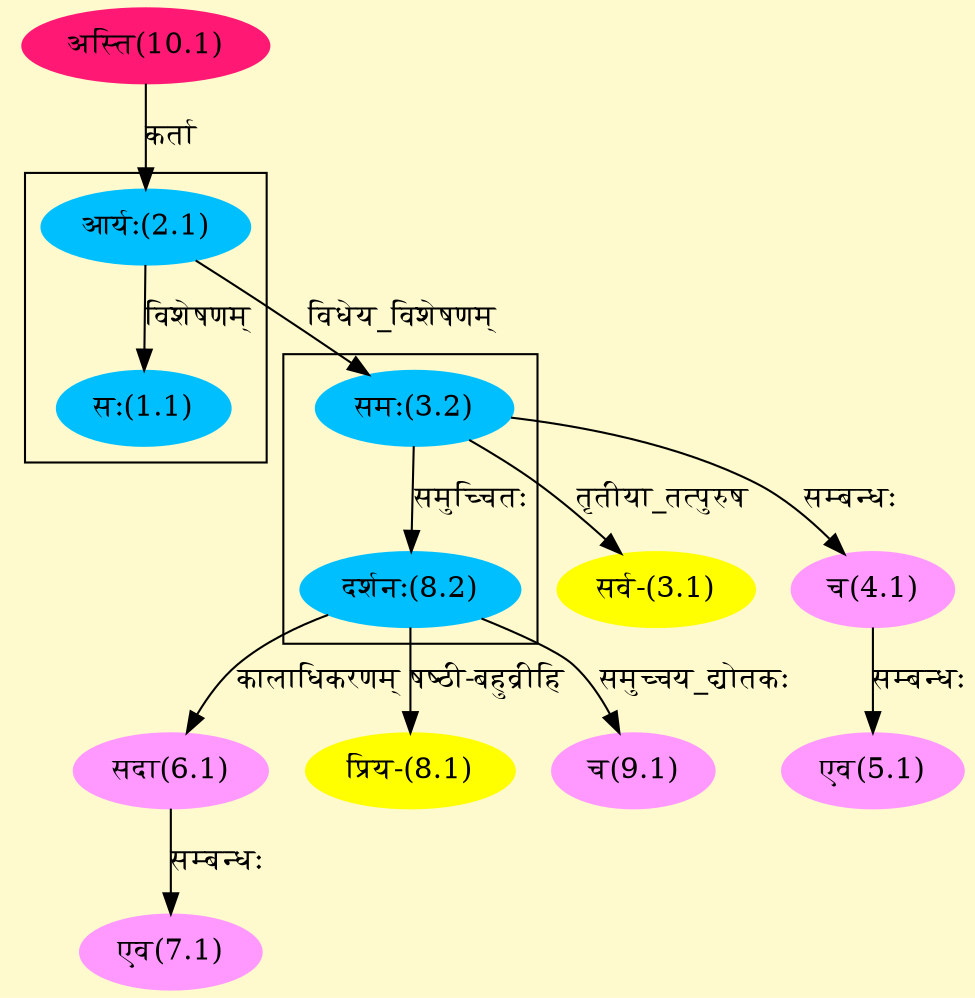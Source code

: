 digraph G{
rankdir=BT;
 compound=true;
 bgcolor="lemonchiffon1";

subgraph cluster_1{
Node1_1 [style=filled, color="#00BFFF" label = "सः(1.1)"]
Node2_1 [style=filled, color="#00BFFF" label = "आर्यः(2.1)"]

}

subgraph cluster_2{
Node8_2 [style=filled, color="#00BFFF" label = "दर्शनः(8.2)"]
Node3_2 [style=filled, color="#00BFFF" label = "समः(3.2)"]

}
Node2_1 [style=filled, color="#00BFFF" label = "आर्यः(2.1)"]
Node10_1 [style=filled, color="#FF1975" label = "अस्ति(10.1)"]
Node3_1 [style=filled, color="#FFFF00" label = "सर्व-(3.1)"]
Node3_2 [style=filled, color="#00BFFF" label = "समः(3.2)"]
Node4_1 [style=filled, color="#FF99FF" label = "च(4.1)"]
Node5_1 [style=filled, color="#FF99FF" label = "एव(5.1)"]
Node6_1 [style=filled, color="#FF99FF" label = "सदा(6.1)"]
Node7_1 [style=filled, color="#FF99FF" label = "एव(7.1)"]
Node8_1 [style=filled, color="#FFFF00" label = "प्रिय-(8.1)"]
Node8_2 [style=filled, color="#00BFFF" label = "दर्शनः(8.2)"]
Node9_1 [style=filled, color="#FF99FF" label = "च(9.1)"]
/* Start of Relations section */

Node1_1 -> Node2_1 [  label="विशेषणम्"  dir="back" ]
Node2_1 -> Node10_1 [  label="कर्ता"  dir="back" ]
Node3_1 -> Node3_2 [  label="तृतीया_तत्पुरुष"  dir="back" ]
Node3_2 -> Node2_1 [  label="विधेय_विशेषणम्"  dir="back" ]
Node4_1 -> Node3_2 [  label="सम्बन्धः"  dir="back" ]
Node5_1 -> Node4_1 [  label="सम्बन्धः"  dir="back" ]
Node6_1 -> Node8_2 [  label="कालाधिकरणम्"  dir="back" ]
Node7_1 -> Node6_1 [  label="सम्बन्धः"  dir="back" ]
Node8_1 -> Node8_2 [  label="षष्ठी-बहुव्रीहि"  dir="back" ]
Node8_2 -> Node3_2 [  label="समुच्चितः"  dir="back" ]
Node9_1 -> Node8_2 [  label="समुच्चय_द्योतकः"  dir="back" ]
}
